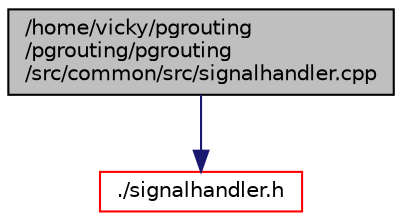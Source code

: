 digraph "/home/vicky/pgrouting/pgrouting/pgrouting/src/common/src/signalhandler.cpp"
{
  edge [fontname="Helvetica",fontsize="10",labelfontname="Helvetica",labelfontsize="10"];
  node [fontname="Helvetica",fontsize="10",shape=record];
  Node1 [label="/home/vicky/pgrouting\l/pgrouting/pgrouting\l/src/common/src/signalhandler.cpp",height=0.2,width=0.4,color="black", fillcolor="grey75", style="filled", fontcolor="black"];
  Node1 -> Node2 [color="midnightblue",fontsize="10",style="solid",fontname="Helvetica"];
  Node2 [label="./signalhandler.h",height=0.2,width=0.4,color="red", fillcolor="white", style="filled",URL="$signalhandler_8h.html"];
}
